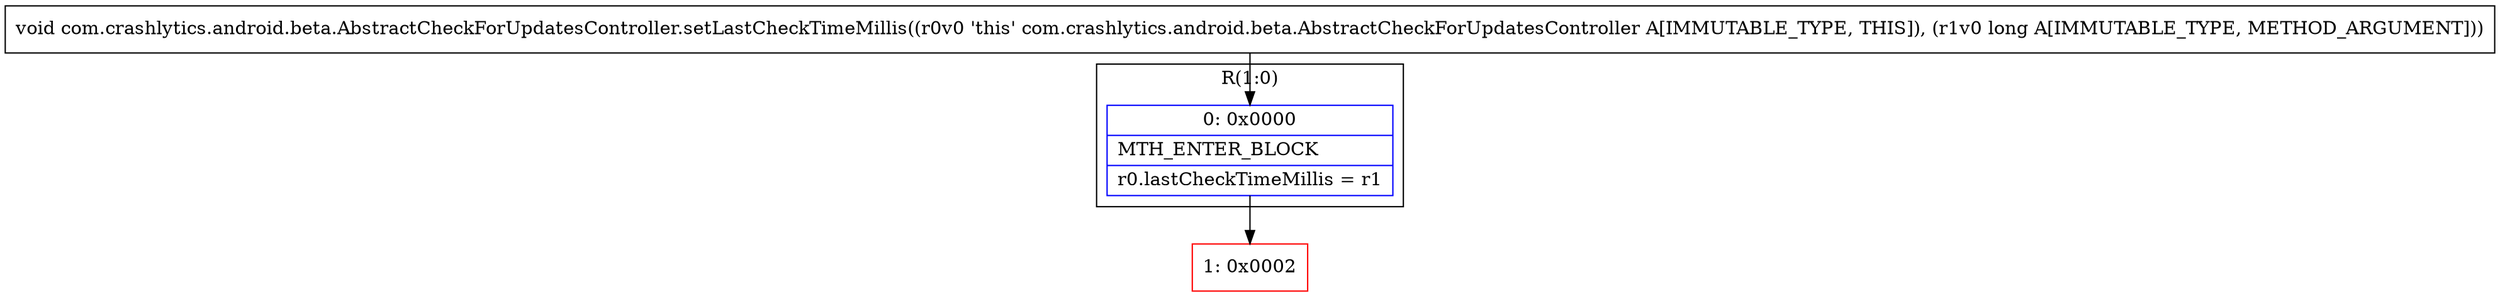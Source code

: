 digraph "CFG forcom.crashlytics.android.beta.AbstractCheckForUpdatesController.setLastCheckTimeMillis(J)V" {
subgraph cluster_Region_1186118568 {
label = "R(1:0)";
node [shape=record,color=blue];
Node_0 [shape=record,label="{0\:\ 0x0000|MTH_ENTER_BLOCK\l|r0.lastCheckTimeMillis = r1\l}"];
}
Node_1 [shape=record,color=red,label="{1\:\ 0x0002}"];
MethodNode[shape=record,label="{void com.crashlytics.android.beta.AbstractCheckForUpdatesController.setLastCheckTimeMillis((r0v0 'this' com.crashlytics.android.beta.AbstractCheckForUpdatesController A[IMMUTABLE_TYPE, THIS]), (r1v0 long A[IMMUTABLE_TYPE, METHOD_ARGUMENT])) }"];
MethodNode -> Node_0;
Node_0 -> Node_1;
}

